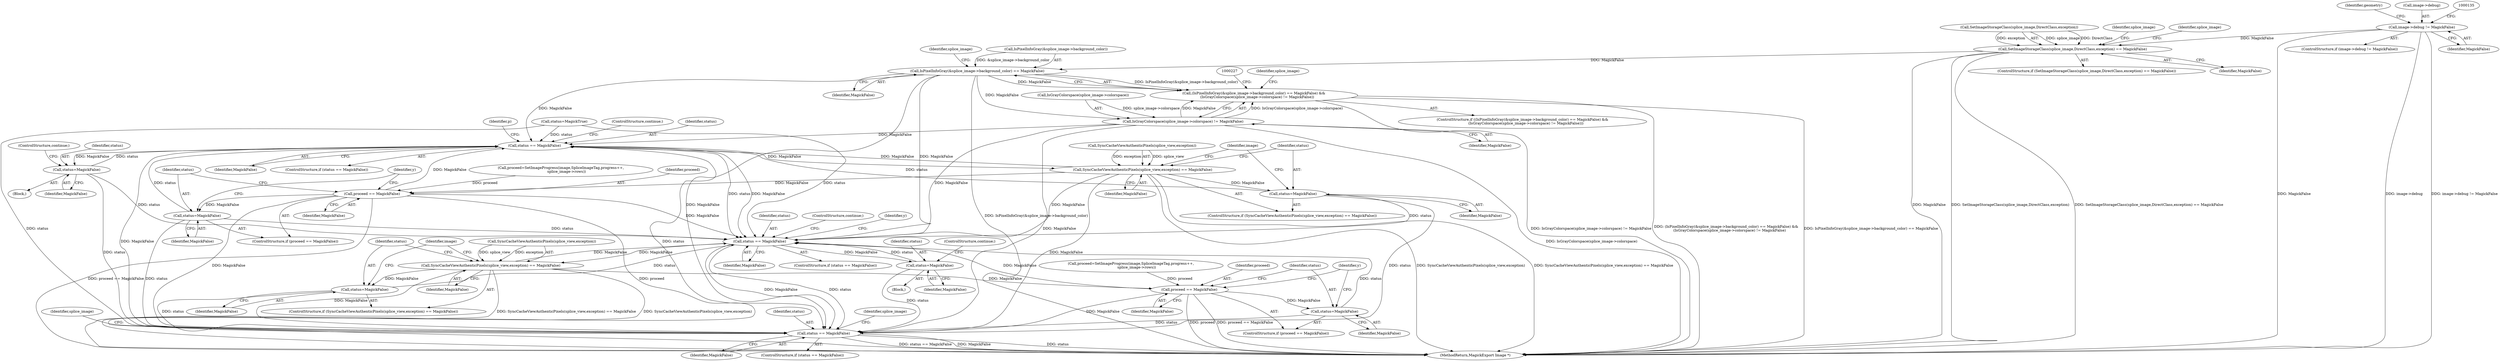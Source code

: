 digraph "0_ImageMagick_7b1cf5784b5bcd85aa9293ecf56769f68c037231@pointer" {
"1000129" [label="(Call,image->debug != MagickFalse)"];
"1000196" [label="(Call,SetImageStorageClass(splice_image,DirectClass,exception) == MagickFalse)"];
"1000213" [label="(Call,IsPixelInfoGray(&splice_image->background_color) == MagickFalse)"];
"1000212" [label="(Call,(IsPixelInfoGray(&splice_image->background_color) == MagickFalse) &&\n      (IsGrayColorspace(splice_image->colorspace) != MagickFalse))"];
"1000220" [label="(Call,IsGrayColorspace(splice_image->colorspace) != MagickFalse)"];
"1000455" [label="(Call,status == MagickFalse)"];
"1000494" [label="(Call,status=MagickFalse)"];
"1000797" [label="(Call,status == MagickFalse)"];
"1000855" [label="(Call,status=MagickFalse)"];
"1001141" [label="(Call,status == MagickFalse)"];
"1001097" [label="(Call,SyncCacheViewAuthenticPixels(splice_view,exception) == MagickFalse)"];
"1001102" [label="(Call,status=MagickFalse)"];
"1001126" [label="(Call,proceed == MagickFalse)"];
"1001129" [label="(Call,status=MagickFalse)"];
"1000736" [label="(Call,SyncCacheViewAuthenticPixels(splice_view,exception) == MagickFalse)"];
"1000741" [label="(Call,status=MagickFalse)"];
"1000765" [label="(Call,proceed == MagickFalse)"];
"1000768" [label="(Call,status=MagickFalse)"];
"1001143" [label="(Identifier,MagickFalse)"];
"1000754" [label="(Call,proceed=SetImageProgress(image,SpliceImageTag,progress++,\n          splice_image->rows))"];
"1000219" [label="(Identifier,MagickFalse)"];
"1000195" [label="(ControlStructure,if (SetImageStorageClass(splice_image,DirectClass,exception) == MagickFalse))"];
"1000458" [label="(ControlStructure,continue;)"];
"1000747" [label="(Identifier,image)"];
"1000735" [label="(ControlStructure,if (SyncCacheViewAuthenticPixels(splice_view,exception) == MagickFalse))"];
"1000765" [label="(Call,proceed == MagickFalse)"];
"1000769" [label="(Identifier,status)"];
"1000495" [label="(Identifier,status)"];
"1000214" [label="(Call,IsPixelInfoGray(&splice_image->background_color))"];
"1000457" [label="(Identifier,MagickFalse)"];
"1000220" [label="(Call,IsGrayColorspace(splice_image->colorspace) != MagickFalse)"];
"1000449" [label="(Identifier,y)"];
"1000456" [label="(Identifier,status)"];
"1000460" [label="(Identifier,p)"];
"1000145" [label="(Identifier,geometry)"];
"1000129" [label="(Call,image->debug != MagickFalse)"];
"1001115" [label="(Call,proceed=SetImageProgress(image,SpliceImageTag,progress++,\n          splice_image->rows))"];
"1000770" [label="(Identifier,MagickFalse)"];
"1000494" [label="(Call,status=MagickFalse)"];
"1000493" [label="(Block,)"];
"1000197" [label="(Call,SetImageStorageClass(splice_image,DirectClass,exception))"];
"1000766" [label="(Identifier,proceed)"];
"1000410" [label="(Call,status=MagickTrue)"];
"1000212" [label="(Call,(IsPixelInfoGray(&splice_image->background_color) == MagickFalse) &&\n      (IsGrayColorspace(splice_image->colorspace) != MagickFalse))"];
"1001131" [label="(Identifier,MagickFalse)"];
"1000737" [label="(Call,SyncCacheViewAuthenticPixels(splice_view,exception))"];
"1000455" [label="(Call,status == MagickFalse)"];
"1001130" [label="(Identifier,status)"];
"1000797" [label="(Call,status == MagickFalse)"];
"1000736" [label="(Call,SyncCacheViewAuthenticPixels(splice_view,exception) == MagickFalse)"];
"1001125" [label="(ControlStructure,if (proceed == MagickFalse))"];
"1001096" [label="(ControlStructure,if (SyncCacheViewAuthenticPixels(splice_view,exception) == MagickFalse))"];
"1000225" [label="(Identifier,MagickFalse)"];
"1001142" [label="(Identifier,status)"];
"1001149" [label="(Identifier,splice_image)"];
"1000798" [label="(Identifier,status)"];
"1001127" [label="(Identifier,proceed)"];
"1000796" [label="(ControlStructure,if (status == MagickFalse))"];
"1001126" [label="(Call,proceed == MagickFalse)"];
"1000130" [label="(Call,image->debug)"];
"1000217" [label="(Identifier,splice_image)"];
"1001145" [label="(Identifier,splice_image)"];
"1000856" [label="(Identifier,status)"];
"1001141" [label="(Call,status == MagickFalse)"];
"1000767" [label="(Identifier,MagickFalse)"];
"1001108" [label="(Identifier,image)"];
"1000201" [label="(Identifier,MagickFalse)"];
"1000196" [label="(Call,SetImageStorageClass(splice_image,DirectClass,exception) == MagickFalse)"];
"1000204" [label="(Identifier,splice_image)"];
"1000497" [label="(ControlStructure,continue;)"];
"1000858" [label="(ControlStructure,continue;)"];
"1000454" [label="(ControlStructure,if (status == MagickFalse))"];
"1001104" [label="(Identifier,MagickFalse)"];
"1000743" [label="(Identifier,MagickFalse)"];
"1000741" [label="(Call,status=MagickFalse)"];
"1000800" [label="(ControlStructure,continue;)"];
"1000223" [label="(Identifier,splice_image)"];
"1001097" [label="(Call,SyncCacheViewAuthenticPixels(splice_view,exception) == MagickFalse)"];
"1000740" [label="(Identifier,MagickFalse)"];
"1001129" [label="(Call,status=MagickFalse)"];
"1001102" [label="(Call,status=MagickFalse)"];
"1000211" [label="(ControlStructure,if ((IsPixelInfoGray(&splice_image->background_color) == MagickFalse) &&\n      (IsGrayColorspace(splice_image->colorspace) != MagickFalse)))"];
"1000128" [label="(ControlStructure,if (image->debug != MagickFalse))"];
"1000133" [label="(Identifier,MagickFalse)"];
"1000221" [label="(Call,IsGrayColorspace(splice_image->colorspace))"];
"1001128" [label="(Identifier,MagickFalse)"];
"1000804" [label="(Identifier,y)"];
"1000855" [label="(Call,status=MagickFalse)"];
"1001098" [label="(Call,SyncCacheViewAuthenticPixels(splice_view,exception))"];
"1001150" [label="(MethodReturn,MagickExport Image *)"];
"1000799" [label="(Identifier,MagickFalse)"];
"1000857" [label="(Identifier,MagickFalse)"];
"1001140" [label="(ControlStructure,if (status == MagickFalse))"];
"1000237" [label="(Identifier,splice_image)"];
"1000742" [label="(Identifier,status)"];
"1000213" [label="(Call,IsPixelInfoGray(&splice_image->background_color) == MagickFalse)"];
"1000768" [label="(Call,status=MagickFalse)"];
"1000854" [label="(Block,)"];
"1000791" [label="(Identifier,y)"];
"1001103" [label="(Identifier,status)"];
"1000496" [label="(Identifier,MagickFalse)"];
"1001101" [label="(Identifier,MagickFalse)"];
"1000764" [label="(ControlStructure,if (proceed == MagickFalse))"];
"1000129" -> "1000128"  [label="AST: "];
"1000129" -> "1000133"  [label="CFG: "];
"1000130" -> "1000129"  [label="AST: "];
"1000133" -> "1000129"  [label="AST: "];
"1000135" -> "1000129"  [label="CFG: "];
"1000145" -> "1000129"  [label="CFG: "];
"1000129" -> "1001150"  [label="DDG: image->debug"];
"1000129" -> "1001150"  [label="DDG: image->debug != MagickFalse"];
"1000129" -> "1001150"  [label="DDG: MagickFalse"];
"1000129" -> "1000196"  [label="DDG: MagickFalse"];
"1000196" -> "1000195"  [label="AST: "];
"1000196" -> "1000201"  [label="CFG: "];
"1000197" -> "1000196"  [label="AST: "];
"1000201" -> "1000196"  [label="AST: "];
"1000204" -> "1000196"  [label="CFG: "];
"1000217" -> "1000196"  [label="CFG: "];
"1000196" -> "1001150"  [label="DDG: MagickFalse"];
"1000196" -> "1001150"  [label="DDG: SetImageStorageClass(splice_image,DirectClass,exception)"];
"1000196" -> "1001150"  [label="DDG: SetImageStorageClass(splice_image,DirectClass,exception) == MagickFalse"];
"1000197" -> "1000196"  [label="DDG: splice_image"];
"1000197" -> "1000196"  [label="DDG: DirectClass"];
"1000197" -> "1000196"  [label="DDG: exception"];
"1000196" -> "1000213"  [label="DDG: MagickFalse"];
"1000213" -> "1000212"  [label="AST: "];
"1000213" -> "1000219"  [label="CFG: "];
"1000214" -> "1000213"  [label="AST: "];
"1000219" -> "1000213"  [label="AST: "];
"1000223" -> "1000213"  [label="CFG: "];
"1000212" -> "1000213"  [label="CFG: "];
"1000213" -> "1001150"  [label="DDG: IsPixelInfoGray(&splice_image->background_color)"];
"1000213" -> "1000212"  [label="DDG: IsPixelInfoGray(&splice_image->background_color)"];
"1000213" -> "1000212"  [label="DDG: MagickFalse"];
"1000214" -> "1000213"  [label="DDG: &splice_image->background_color"];
"1000213" -> "1000220"  [label="DDG: MagickFalse"];
"1000213" -> "1000455"  [label="DDG: MagickFalse"];
"1000213" -> "1000797"  [label="DDG: MagickFalse"];
"1000213" -> "1001141"  [label="DDG: MagickFalse"];
"1000212" -> "1000211"  [label="AST: "];
"1000212" -> "1000220"  [label="CFG: "];
"1000220" -> "1000212"  [label="AST: "];
"1000227" -> "1000212"  [label="CFG: "];
"1000237" -> "1000212"  [label="CFG: "];
"1000212" -> "1001150"  [label="DDG: (IsPixelInfoGray(&splice_image->background_color) == MagickFalse) &&\n      (IsGrayColorspace(splice_image->colorspace) != MagickFalse)"];
"1000212" -> "1001150"  [label="DDG: IsPixelInfoGray(&splice_image->background_color) == MagickFalse"];
"1000212" -> "1001150"  [label="DDG: IsGrayColorspace(splice_image->colorspace) != MagickFalse"];
"1000220" -> "1000212"  [label="DDG: IsGrayColorspace(splice_image->colorspace)"];
"1000220" -> "1000212"  [label="DDG: MagickFalse"];
"1000220" -> "1000225"  [label="CFG: "];
"1000221" -> "1000220"  [label="AST: "];
"1000225" -> "1000220"  [label="AST: "];
"1000220" -> "1001150"  [label="DDG: IsGrayColorspace(splice_image->colorspace)"];
"1000221" -> "1000220"  [label="DDG: splice_image->colorspace"];
"1000220" -> "1000455"  [label="DDG: MagickFalse"];
"1000220" -> "1000797"  [label="DDG: MagickFalse"];
"1000220" -> "1001141"  [label="DDG: MagickFalse"];
"1000455" -> "1000454"  [label="AST: "];
"1000455" -> "1000457"  [label="CFG: "];
"1000456" -> "1000455"  [label="AST: "];
"1000457" -> "1000455"  [label="AST: "];
"1000458" -> "1000455"  [label="CFG: "];
"1000460" -> "1000455"  [label="CFG: "];
"1000741" -> "1000455"  [label="DDG: status"];
"1000410" -> "1000455"  [label="DDG: status"];
"1000768" -> "1000455"  [label="DDG: status"];
"1000494" -> "1000455"  [label="DDG: status"];
"1000765" -> "1000455"  [label="DDG: MagickFalse"];
"1000736" -> "1000455"  [label="DDG: MagickFalse"];
"1000455" -> "1000494"  [label="DDG: MagickFalse"];
"1000455" -> "1000736"  [label="DDG: MagickFalse"];
"1000455" -> "1000797"  [label="DDG: status"];
"1000455" -> "1000797"  [label="DDG: MagickFalse"];
"1000455" -> "1001141"  [label="DDG: status"];
"1000455" -> "1001141"  [label="DDG: MagickFalse"];
"1000494" -> "1000493"  [label="AST: "];
"1000494" -> "1000496"  [label="CFG: "];
"1000495" -> "1000494"  [label="AST: "];
"1000496" -> "1000494"  [label="AST: "];
"1000497" -> "1000494"  [label="CFG: "];
"1000494" -> "1000797"  [label="DDG: status"];
"1000494" -> "1001141"  [label="DDG: status"];
"1000797" -> "1000796"  [label="AST: "];
"1000797" -> "1000799"  [label="CFG: "];
"1000798" -> "1000797"  [label="AST: "];
"1000799" -> "1000797"  [label="AST: "];
"1000800" -> "1000797"  [label="CFG: "];
"1000804" -> "1000797"  [label="CFG: "];
"1000741" -> "1000797"  [label="DDG: status"];
"1001129" -> "1000797"  [label="DDG: status"];
"1000410" -> "1000797"  [label="DDG: status"];
"1000768" -> "1000797"  [label="DDG: status"];
"1001102" -> "1000797"  [label="DDG: status"];
"1000855" -> "1000797"  [label="DDG: status"];
"1001126" -> "1000797"  [label="DDG: MagickFalse"];
"1001097" -> "1000797"  [label="DDG: MagickFalse"];
"1000765" -> "1000797"  [label="DDG: MagickFalse"];
"1000736" -> "1000797"  [label="DDG: MagickFalse"];
"1000797" -> "1000855"  [label="DDG: MagickFalse"];
"1000797" -> "1001097"  [label="DDG: MagickFalse"];
"1000797" -> "1001141"  [label="DDG: status"];
"1000797" -> "1001141"  [label="DDG: MagickFalse"];
"1000855" -> "1000854"  [label="AST: "];
"1000855" -> "1000857"  [label="CFG: "];
"1000856" -> "1000855"  [label="AST: "];
"1000857" -> "1000855"  [label="AST: "];
"1000858" -> "1000855"  [label="CFG: "];
"1000855" -> "1001141"  [label="DDG: status"];
"1001141" -> "1001140"  [label="AST: "];
"1001141" -> "1001143"  [label="CFG: "];
"1001142" -> "1001141"  [label="AST: "];
"1001143" -> "1001141"  [label="AST: "];
"1001145" -> "1001141"  [label="CFG: "];
"1001149" -> "1001141"  [label="CFG: "];
"1001141" -> "1001150"  [label="DDG: status"];
"1001141" -> "1001150"  [label="DDG: status == MagickFalse"];
"1001141" -> "1001150"  [label="DDG: MagickFalse"];
"1000741" -> "1001141"  [label="DDG: status"];
"1001129" -> "1001141"  [label="DDG: status"];
"1000410" -> "1001141"  [label="DDG: status"];
"1000768" -> "1001141"  [label="DDG: status"];
"1001102" -> "1001141"  [label="DDG: status"];
"1001126" -> "1001141"  [label="DDG: MagickFalse"];
"1001097" -> "1001141"  [label="DDG: MagickFalse"];
"1000765" -> "1001141"  [label="DDG: MagickFalse"];
"1000736" -> "1001141"  [label="DDG: MagickFalse"];
"1001097" -> "1001096"  [label="AST: "];
"1001097" -> "1001101"  [label="CFG: "];
"1001098" -> "1001097"  [label="AST: "];
"1001101" -> "1001097"  [label="AST: "];
"1001103" -> "1001097"  [label="CFG: "];
"1001108" -> "1001097"  [label="CFG: "];
"1001097" -> "1001150"  [label="DDG: SyncCacheViewAuthenticPixels(splice_view,exception) == MagickFalse"];
"1001097" -> "1001150"  [label="DDG: SyncCacheViewAuthenticPixels(splice_view,exception)"];
"1001098" -> "1001097"  [label="DDG: splice_view"];
"1001098" -> "1001097"  [label="DDG: exception"];
"1001097" -> "1001102"  [label="DDG: MagickFalse"];
"1001097" -> "1001126"  [label="DDG: MagickFalse"];
"1001102" -> "1001096"  [label="AST: "];
"1001102" -> "1001104"  [label="CFG: "];
"1001103" -> "1001102"  [label="AST: "];
"1001104" -> "1001102"  [label="AST: "];
"1001108" -> "1001102"  [label="CFG: "];
"1001126" -> "1001125"  [label="AST: "];
"1001126" -> "1001128"  [label="CFG: "];
"1001127" -> "1001126"  [label="AST: "];
"1001128" -> "1001126"  [label="AST: "];
"1001130" -> "1001126"  [label="CFG: "];
"1000791" -> "1001126"  [label="CFG: "];
"1001126" -> "1001150"  [label="DDG: proceed"];
"1001126" -> "1001150"  [label="DDG: proceed == MagickFalse"];
"1001115" -> "1001126"  [label="DDG: proceed"];
"1001126" -> "1001129"  [label="DDG: MagickFalse"];
"1001129" -> "1001125"  [label="AST: "];
"1001129" -> "1001131"  [label="CFG: "];
"1001130" -> "1001129"  [label="AST: "];
"1001131" -> "1001129"  [label="AST: "];
"1000791" -> "1001129"  [label="CFG: "];
"1000736" -> "1000735"  [label="AST: "];
"1000736" -> "1000740"  [label="CFG: "];
"1000737" -> "1000736"  [label="AST: "];
"1000740" -> "1000736"  [label="AST: "];
"1000742" -> "1000736"  [label="CFG: "];
"1000747" -> "1000736"  [label="CFG: "];
"1000736" -> "1001150"  [label="DDG: SyncCacheViewAuthenticPixels(splice_view,exception)"];
"1000736" -> "1001150"  [label="DDG: SyncCacheViewAuthenticPixels(splice_view,exception) == MagickFalse"];
"1000737" -> "1000736"  [label="DDG: splice_view"];
"1000737" -> "1000736"  [label="DDG: exception"];
"1000736" -> "1000741"  [label="DDG: MagickFalse"];
"1000736" -> "1000765"  [label="DDG: MagickFalse"];
"1000741" -> "1000735"  [label="AST: "];
"1000741" -> "1000743"  [label="CFG: "];
"1000742" -> "1000741"  [label="AST: "];
"1000743" -> "1000741"  [label="AST: "];
"1000747" -> "1000741"  [label="CFG: "];
"1000765" -> "1000764"  [label="AST: "];
"1000765" -> "1000767"  [label="CFG: "];
"1000766" -> "1000765"  [label="AST: "];
"1000767" -> "1000765"  [label="AST: "];
"1000769" -> "1000765"  [label="CFG: "];
"1000449" -> "1000765"  [label="CFG: "];
"1000765" -> "1001150"  [label="DDG: proceed"];
"1000765" -> "1001150"  [label="DDG: proceed == MagickFalse"];
"1000754" -> "1000765"  [label="DDG: proceed"];
"1000765" -> "1000768"  [label="DDG: MagickFalse"];
"1000768" -> "1000764"  [label="AST: "];
"1000768" -> "1000770"  [label="CFG: "];
"1000769" -> "1000768"  [label="AST: "];
"1000770" -> "1000768"  [label="AST: "];
"1000449" -> "1000768"  [label="CFG: "];
}
